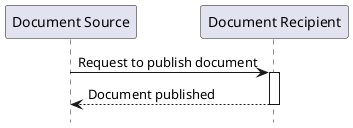@startuml
hide footbox

participant "Document Source" as S
participant "Document Recipient" as R

S -> R : Request to publish document
activate R
R --> S : Document published
deactivate R


@enduml